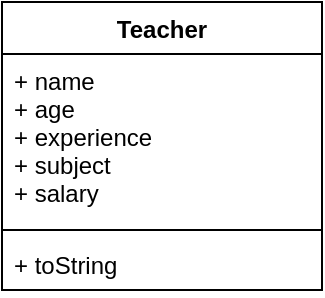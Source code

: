 <mxfile version="15.3.0" type="device"><diagram id="axw_bKVTvs_Vno29sPoA" name="Page-1"><mxGraphModel dx="868" dy="488" grid="1" gridSize="10" guides="1" tooltips="1" connect="1" arrows="1" fold="1" page="1" pageScale="1" pageWidth="850" pageHeight="1100" math="0" shadow="0"><root><mxCell id="0"/><mxCell id="1" parent="0"/><mxCell id="8HfKSDJrCZx9btzFL8kr-1" value="Teacher" style="swimlane;fontStyle=1;align=center;verticalAlign=top;childLayout=stackLayout;horizontal=1;startSize=26;horizontalStack=0;resizeParent=1;resizeParentMax=0;resizeLast=0;collapsible=1;marginBottom=0;" vertex="1" parent="1"><mxGeometry x="340" y="310" width="160" height="144" as="geometry"/></mxCell><mxCell id="8HfKSDJrCZx9btzFL8kr-2" value="+ name&#10;+ age&#10;+ experience&#10;+ subject&#10;+ salary" style="text;strokeColor=none;fillColor=none;align=left;verticalAlign=top;spacingLeft=4;spacingRight=4;overflow=hidden;rotatable=0;points=[[0,0.5],[1,0.5]];portConstraint=eastwest;" vertex="1" parent="8HfKSDJrCZx9btzFL8kr-1"><mxGeometry y="26" width="160" height="84" as="geometry"/></mxCell><mxCell id="8HfKSDJrCZx9btzFL8kr-3" value="" style="line;strokeWidth=1;fillColor=none;align=left;verticalAlign=middle;spacingTop=-1;spacingLeft=3;spacingRight=3;rotatable=0;labelPosition=right;points=[];portConstraint=eastwest;" vertex="1" parent="8HfKSDJrCZx9btzFL8kr-1"><mxGeometry y="110" width="160" height="8" as="geometry"/></mxCell><mxCell id="8HfKSDJrCZx9btzFL8kr-4" value="+ toString" style="text;strokeColor=none;fillColor=none;align=left;verticalAlign=top;spacingLeft=4;spacingRight=4;overflow=hidden;rotatable=0;points=[[0,0.5],[1,0.5]];portConstraint=eastwest;" vertex="1" parent="8HfKSDJrCZx9btzFL8kr-1"><mxGeometry y="118" width="160" height="26" as="geometry"/></mxCell></root></mxGraphModel></diagram></mxfile>